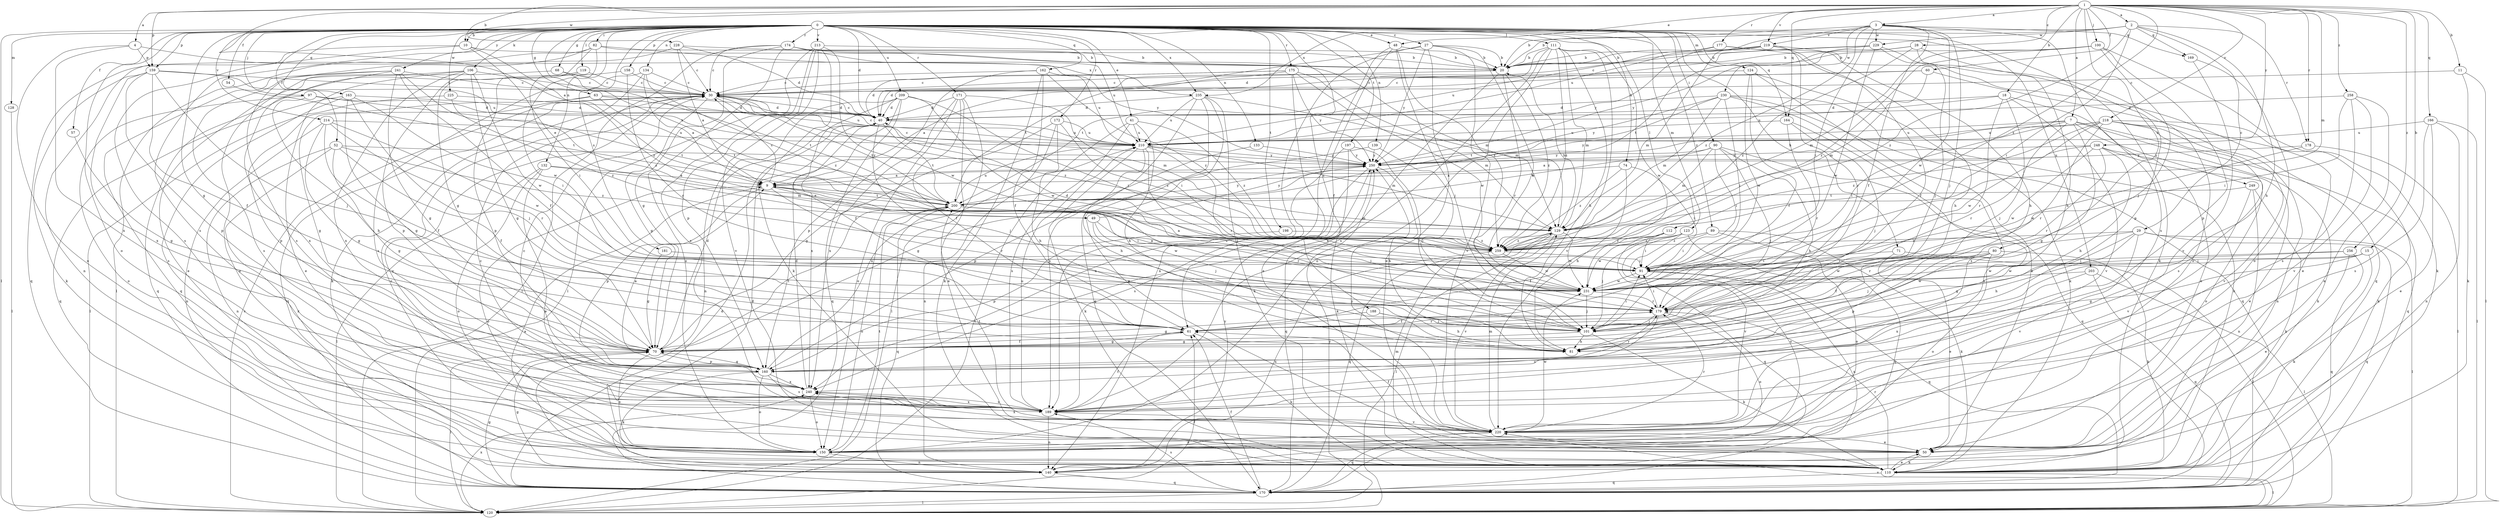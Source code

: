 strict digraph  {
0;
1;
2;
3;
4;
7;
9;
10;
11;
15;
18;
20;
27;
28;
29;
30;
40;
41;
48;
49;
50;
52;
54;
57;
60;
61;
63;
68;
70;
71;
74;
80;
81;
82;
89;
90;
91;
97;
100;
101;
106;
110;
111;
112;
119;
120;
123;
124;
128;
129;
132;
133;
134;
139;
140;
150;
158;
159;
160;
162;
163;
164;
166;
169;
170;
171;
172;
174;
175;
177;
178;
179;
181;
188;
189;
197;
198;
200;
203;
209;
210;
213;
214;
218;
219;
220;
225;
228;
229;
230;
231;
235;
240;
241;
248;
249;
250;
256;
258;
259;
0 -> 10  [label=b];
0 -> 27  [label=c];
0 -> 40  [label=d];
0 -> 41  [label=e];
0 -> 48  [label=e];
0 -> 52  [label=f];
0 -> 54  [label=f];
0 -> 57  [label=f];
0 -> 63  [label=g];
0 -> 68  [label=g];
0 -> 70  [label=g];
0 -> 71  [label=h];
0 -> 74  [label=h];
0 -> 82  [label=i];
0 -> 89  [label=i];
0 -> 90  [label=i];
0 -> 97  [label=j];
0 -> 106  [label=k];
0 -> 110  [label=k];
0 -> 111  [label=l];
0 -> 112  [label=l];
0 -> 119  [label=l];
0 -> 120  [label=l];
0 -> 123  [label=m];
0 -> 124  [label=m];
0 -> 128  [label=m];
0 -> 132  [label=n];
0 -> 133  [label=n];
0 -> 134  [label=n];
0 -> 139  [label=n];
0 -> 150  [label=o];
0 -> 158  [label=p];
0 -> 159  [label=p];
0 -> 162  [label=q];
0 -> 163  [label=q];
0 -> 164  [label=q];
0 -> 171  [label=r];
0 -> 172  [label=r];
0 -> 174  [label=r];
0 -> 175  [label=r];
0 -> 181  [label=s];
0 -> 188  [label=s];
0 -> 189  [label=s];
0 -> 197  [label=t];
0 -> 198  [label=t];
0 -> 200  [label=t];
0 -> 203  [label=u];
0 -> 209  [label=u];
0 -> 213  [label=v];
0 -> 214  [label=v];
0 -> 225  [label=w];
0 -> 235  [label=x];
0 -> 241  [label=y];
1 -> 2  [label=a];
1 -> 3  [label=a];
1 -> 4  [label=a];
1 -> 7  [label=a];
1 -> 9  [label=a];
1 -> 10  [label=b];
1 -> 11  [label=b];
1 -> 15  [label=b];
1 -> 18  [label=b];
1 -> 28  [label=c];
1 -> 48  [label=e];
1 -> 60  [label=f];
1 -> 80  [label=h];
1 -> 100  [label=j];
1 -> 129  [label=m];
1 -> 159  [label=p];
1 -> 164  [label=q];
1 -> 166  [label=q];
1 -> 177  [label=r];
1 -> 178  [label=r];
1 -> 218  [label=v];
1 -> 219  [label=v];
1 -> 228  [label=w];
1 -> 248  [label=y];
1 -> 256  [label=z];
1 -> 258  [label=z];
1 -> 259  [label=z];
2 -> 20  [label=b];
2 -> 29  [label=c];
2 -> 81  [label=h];
2 -> 91  [label=i];
2 -> 169  [label=q];
2 -> 178  [label=r];
2 -> 229  [label=w];
2 -> 235  [label=x];
2 -> 259  [label=z];
3 -> 20  [label=b];
3 -> 61  [label=f];
3 -> 91  [label=i];
3 -> 101  [label=j];
3 -> 169  [label=q];
3 -> 189  [label=s];
3 -> 210  [label=u];
3 -> 219  [label=v];
3 -> 229  [label=w];
3 -> 230  [label=w];
3 -> 231  [label=w];
3 -> 259  [label=z];
4 -> 150  [label=o];
4 -> 159  [label=p];
4 -> 235  [label=x];
4 -> 240  [label=x];
7 -> 70  [label=g];
7 -> 91  [label=i];
7 -> 110  [label=k];
7 -> 170  [label=q];
7 -> 179  [label=r];
7 -> 210  [label=u];
7 -> 249  [label=y];
7 -> 250  [label=y];
9 -> 30  [label=c];
9 -> 49  [label=e];
9 -> 150  [label=o];
9 -> 160  [label=p];
9 -> 179  [label=r];
9 -> 200  [label=t];
10 -> 20  [label=b];
10 -> 49  [label=e];
10 -> 140  [label=n];
10 -> 189  [label=s];
10 -> 259  [label=z];
11 -> 30  [label=c];
11 -> 110  [label=k];
11 -> 120  [label=l];
15 -> 70  [label=g];
15 -> 91  [label=i];
15 -> 110  [label=k];
15 -> 231  [label=w];
18 -> 40  [label=d];
18 -> 50  [label=e];
18 -> 101  [label=j];
18 -> 179  [label=r];
18 -> 210  [label=u];
18 -> 220  [label=v];
20 -> 30  [label=c];
20 -> 179  [label=r];
20 -> 240  [label=x];
20 -> 259  [label=z];
27 -> 20  [label=b];
27 -> 50  [label=e];
27 -> 189  [label=s];
27 -> 200  [label=t];
27 -> 220  [label=v];
27 -> 231  [label=w];
27 -> 250  [label=y];
28 -> 20  [label=b];
28 -> 81  [label=h];
28 -> 160  [label=p];
28 -> 250  [label=y];
28 -> 259  [label=z];
29 -> 70  [label=g];
29 -> 81  [label=h];
29 -> 120  [label=l];
29 -> 170  [label=q];
29 -> 179  [label=r];
29 -> 220  [label=v];
29 -> 259  [label=z];
30 -> 40  [label=d];
30 -> 70  [label=g];
30 -> 129  [label=m];
30 -> 170  [label=q];
30 -> 200  [label=t];
30 -> 220  [label=v];
30 -> 259  [label=z];
40 -> 30  [label=c];
40 -> 101  [label=j];
40 -> 200  [label=t];
40 -> 210  [label=u];
41 -> 81  [label=h];
41 -> 120  [label=l];
41 -> 189  [label=s];
41 -> 210  [label=u];
41 -> 259  [label=z];
48 -> 20  [label=b];
48 -> 61  [label=f];
48 -> 101  [label=j];
48 -> 140  [label=n];
48 -> 259  [label=z];
49 -> 91  [label=i];
49 -> 101  [label=j];
49 -> 231  [label=w];
49 -> 250  [label=y];
50 -> 110  [label=k];
52 -> 61  [label=f];
52 -> 70  [label=g];
52 -> 110  [label=k];
52 -> 140  [label=n];
52 -> 250  [label=y];
52 -> 259  [label=z];
54 -> 200  [label=t];
57 -> 70  [label=g];
60 -> 30  [label=c];
60 -> 40  [label=d];
60 -> 50  [label=e];
60 -> 129  [label=m];
61 -> 70  [label=g];
61 -> 110  [label=k];
61 -> 179  [label=r];
63 -> 40  [label=d];
63 -> 70  [label=g];
63 -> 160  [label=p];
63 -> 200  [label=t];
63 -> 210  [label=u];
68 -> 30  [label=c];
68 -> 50  [label=e];
68 -> 200  [label=t];
70 -> 40  [label=d];
70 -> 61  [label=f];
70 -> 120  [label=l];
70 -> 150  [label=o];
70 -> 160  [label=p];
70 -> 200  [label=t];
71 -> 50  [label=e];
71 -> 91  [label=i];
71 -> 120  [label=l];
74 -> 9  [label=a];
74 -> 81  [label=h];
74 -> 91  [label=i];
74 -> 259  [label=z];
80 -> 61  [label=f];
80 -> 91  [label=i];
80 -> 101  [label=j];
80 -> 110  [label=k];
80 -> 150  [label=o];
80 -> 160  [label=p];
80 -> 231  [label=w];
82 -> 20  [label=b];
82 -> 70  [label=g];
82 -> 120  [label=l];
82 -> 189  [label=s];
82 -> 231  [label=w];
82 -> 250  [label=y];
89 -> 91  [label=i];
89 -> 110  [label=k];
89 -> 150  [label=o];
89 -> 259  [label=z];
90 -> 81  [label=h];
90 -> 91  [label=i];
90 -> 101  [label=j];
90 -> 129  [label=m];
90 -> 170  [label=q];
90 -> 200  [label=t];
90 -> 250  [label=y];
91 -> 9  [label=a];
91 -> 40  [label=d];
91 -> 140  [label=n];
91 -> 170  [label=q];
91 -> 231  [label=w];
97 -> 40  [label=d];
97 -> 81  [label=h];
97 -> 150  [label=o];
97 -> 200  [label=t];
100 -> 20  [label=b];
100 -> 101  [label=j];
100 -> 110  [label=k];
100 -> 129  [label=m];
100 -> 160  [label=p];
100 -> 259  [label=z];
101 -> 70  [label=g];
101 -> 81  [label=h];
101 -> 91  [label=i];
101 -> 110  [label=k];
106 -> 30  [label=c];
106 -> 50  [label=e];
106 -> 70  [label=g];
106 -> 150  [label=o];
106 -> 160  [label=p];
106 -> 231  [label=w];
106 -> 240  [label=x];
110 -> 9  [label=a];
110 -> 50  [label=e];
110 -> 120  [label=l];
110 -> 129  [label=m];
110 -> 170  [label=q];
110 -> 179  [label=r];
111 -> 20  [label=b];
111 -> 81  [label=h];
111 -> 129  [label=m];
111 -> 150  [label=o];
111 -> 189  [label=s];
111 -> 200  [label=t];
111 -> 220  [label=v];
111 -> 231  [label=w];
111 -> 259  [label=z];
112 -> 61  [label=f];
112 -> 91  [label=i];
112 -> 170  [label=q];
112 -> 231  [label=w];
112 -> 259  [label=z];
119 -> 30  [label=c];
119 -> 91  [label=i];
119 -> 170  [label=q];
120 -> 30  [label=c];
120 -> 61  [label=f];
120 -> 220  [label=v];
120 -> 240  [label=x];
120 -> 250  [label=y];
123 -> 101  [label=j];
123 -> 150  [label=o];
123 -> 170  [label=q];
123 -> 220  [label=v];
123 -> 259  [label=z];
124 -> 30  [label=c];
124 -> 50  [label=e];
124 -> 61  [label=f];
124 -> 110  [label=k];
124 -> 231  [label=w];
128 -> 120  [label=l];
129 -> 20  [label=b];
129 -> 120  [label=l];
129 -> 170  [label=q];
129 -> 220  [label=v];
129 -> 231  [label=w];
129 -> 259  [label=z];
132 -> 9  [label=a];
132 -> 50  [label=e];
132 -> 120  [label=l];
132 -> 129  [label=m];
132 -> 150  [label=o];
133 -> 160  [label=p];
133 -> 250  [label=y];
134 -> 9  [label=a];
134 -> 30  [label=c];
134 -> 110  [label=k];
134 -> 189  [label=s];
134 -> 259  [label=z];
139 -> 70  [label=g];
139 -> 101  [label=j];
139 -> 250  [label=y];
140 -> 40  [label=d];
140 -> 70  [label=g];
140 -> 170  [label=q];
140 -> 250  [label=y];
150 -> 30  [label=c];
150 -> 140  [label=n];
150 -> 200  [label=t];
158 -> 30  [label=c];
158 -> 160  [label=p];
158 -> 179  [label=r];
159 -> 30  [label=c];
159 -> 61  [label=f];
159 -> 101  [label=j];
159 -> 110  [label=k];
159 -> 160  [label=p];
159 -> 210  [label=u];
159 -> 240  [label=x];
160 -> 9  [label=a];
160 -> 70  [label=g];
160 -> 110  [label=k];
160 -> 150  [label=o];
160 -> 179  [label=r];
160 -> 189  [label=s];
160 -> 210  [label=u];
160 -> 240  [label=x];
162 -> 30  [label=c];
162 -> 61  [label=f];
162 -> 110  [label=k];
162 -> 160  [label=p];
162 -> 210  [label=u];
162 -> 259  [label=z];
163 -> 40  [label=d];
163 -> 70  [label=g];
163 -> 91  [label=i];
163 -> 101  [label=j];
163 -> 170  [label=q];
163 -> 189  [label=s];
164 -> 101  [label=j];
164 -> 179  [label=r];
164 -> 210  [label=u];
164 -> 220  [label=v];
166 -> 50  [label=e];
166 -> 120  [label=l];
166 -> 140  [label=n];
166 -> 189  [label=s];
166 -> 210  [label=u];
169 -> 150  [label=o];
169 -> 220  [label=v];
170 -> 40  [label=d];
170 -> 61  [label=f];
170 -> 70  [label=g];
170 -> 120  [label=l];
170 -> 189  [label=s];
171 -> 40  [label=d];
171 -> 50  [label=e];
171 -> 61  [label=f];
171 -> 91  [label=i];
171 -> 120  [label=l];
171 -> 150  [label=o];
171 -> 240  [label=x];
172 -> 70  [label=g];
172 -> 81  [label=h];
172 -> 140  [label=n];
172 -> 210  [label=u];
172 -> 259  [label=z];
174 -> 20  [label=b];
174 -> 30  [label=c];
174 -> 70  [label=g];
174 -> 120  [label=l];
174 -> 129  [label=m];
174 -> 150  [label=o];
174 -> 210  [label=u];
175 -> 9  [label=a];
175 -> 30  [label=c];
175 -> 40  [label=d];
175 -> 50  [label=e];
175 -> 129  [label=m];
175 -> 231  [label=w];
175 -> 250  [label=y];
177 -> 20  [label=b];
177 -> 81  [label=h];
177 -> 170  [label=q];
177 -> 210  [label=u];
178 -> 120  [label=l];
178 -> 231  [label=w];
178 -> 250  [label=y];
179 -> 61  [label=f];
179 -> 91  [label=i];
179 -> 101  [label=j];
179 -> 150  [label=o];
179 -> 189  [label=s];
181 -> 70  [label=g];
181 -> 91  [label=i];
188 -> 70  [label=g];
188 -> 81  [label=h];
188 -> 101  [label=j];
189 -> 30  [label=c];
189 -> 61  [label=f];
189 -> 140  [label=n];
189 -> 210  [label=u];
189 -> 220  [label=v];
189 -> 240  [label=x];
197 -> 101  [label=j];
197 -> 110  [label=k];
197 -> 240  [label=x];
197 -> 250  [label=y];
198 -> 160  [label=p];
198 -> 259  [label=z];
200 -> 129  [label=m];
200 -> 150  [label=o];
200 -> 170  [label=q];
200 -> 179  [label=r];
200 -> 210  [label=u];
200 -> 250  [label=y];
203 -> 120  [label=l];
203 -> 170  [label=q];
203 -> 231  [label=w];
203 -> 240  [label=x];
209 -> 40  [label=d];
209 -> 61  [label=f];
209 -> 91  [label=i];
209 -> 140  [label=n];
209 -> 170  [label=q];
209 -> 231  [label=w];
209 -> 240  [label=x];
210 -> 30  [label=c];
210 -> 81  [label=h];
210 -> 101  [label=j];
210 -> 110  [label=k];
210 -> 129  [label=m];
210 -> 179  [label=r];
210 -> 250  [label=y];
213 -> 20  [label=b];
213 -> 110  [label=k];
213 -> 120  [label=l];
213 -> 160  [label=p];
213 -> 189  [label=s];
213 -> 220  [label=v];
213 -> 231  [label=w];
214 -> 61  [label=f];
214 -> 70  [label=g];
214 -> 140  [label=n];
214 -> 179  [label=r];
214 -> 210  [label=u];
214 -> 231  [label=w];
218 -> 110  [label=k];
218 -> 140  [label=n];
218 -> 179  [label=r];
218 -> 189  [label=s];
218 -> 210  [label=u];
218 -> 220  [label=v];
218 -> 231  [label=w];
218 -> 250  [label=y];
218 -> 259  [label=z];
219 -> 20  [label=b];
219 -> 30  [label=c];
219 -> 61  [label=f];
219 -> 81  [label=h];
219 -> 129  [label=m];
219 -> 179  [label=r];
219 -> 250  [label=y];
220 -> 50  [label=e];
220 -> 61  [label=f];
220 -> 129  [label=m];
220 -> 150  [label=o];
220 -> 170  [label=q];
220 -> 179  [label=r];
220 -> 200  [label=t];
220 -> 231  [label=w];
220 -> 240  [label=x];
220 -> 250  [label=y];
225 -> 40  [label=d];
225 -> 120  [label=l];
225 -> 259  [label=z];
228 -> 9  [label=a];
228 -> 20  [label=b];
228 -> 30  [label=c];
228 -> 40  [label=d];
228 -> 170  [label=q];
229 -> 20  [label=b];
229 -> 40  [label=d];
229 -> 101  [label=j];
229 -> 150  [label=o];
229 -> 200  [label=t];
229 -> 231  [label=w];
230 -> 40  [label=d];
230 -> 91  [label=i];
230 -> 110  [label=k];
230 -> 129  [label=m];
230 -> 170  [label=q];
230 -> 189  [label=s];
230 -> 200  [label=t];
230 -> 250  [label=y];
231 -> 9  [label=a];
231 -> 101  [label=j];
231 -> 179  [label=r];
235 -> 40  [label=d];
235 -> 50  [label=e];
235 -> 110  [label=k];
235 -> 129  [label=m];
235 -> 170  [label=q];
235 -> 189  [label=s];
235 -> 210  [label=u];
240 -> 30  [label=c];
240 -> 40  [label=d];
240 -> 150  [label=o];
240 -> 189  [label=s];
241 -> 30  [label=c];
241 -> 61  [label=f];
241 -> 70  [label=g];
241 -> 170  [label=q];
241 -> 189  [label=s];
241 -> 240  [label=x];
241 -> 259  [label=z];
248 -> 9  [label=a];
248 -> 50  [label=e];
248 -> 81  [label=h];
248 -> 150  [label=o];
248 -> 179  [label=r];
248 -> 231  [label=w];
248 -> 250  [label=y];
249 -> 110  [label=k];
249 -> 140  [label=n];
249 -> 200  [label=t];
249 -> 220  [label=v];
250 -> 9  [label=a];
250 -> 30  [label=c];
250 -> 81  [label=h];
250 -> 170  [label=q];
250 -> 189  [label=s];
256 -> 50  [label=e];
256 -> 91  [label=i];
256 -> 170  [label=q];
256 -> 231  [label=w];
258 -> 40  [label=d];
258 -> 50  [label=e];
258 -> 91  [label=i];
258 -> 189  [label=s];
258 -> 220  [label=v];
259 -> 91  [label=i];
259 -> 140  [label=n];
259 -> 231  [label=w];
}
